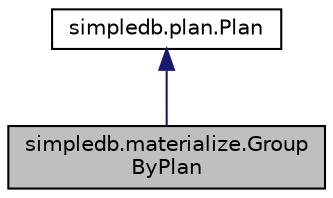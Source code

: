 digraph "simpledb.materialize.GroupByPlan"
{
  edge [fontname="Helvetica",fontsize="10",labelfontname="Helvetica",labelfontsize="10"];
  node [fontname="Helvetica",fontsize="10",shape=record];
  Node0 [label="simpledb.materialize.Group\lByPlan",height=0.2,width=0.4,color="black", fillcolor="grey75", style="filled", fontcolor="black"];
  Node1 -> Node0 [dir="back",color="midnightblue",fontsize="10",style="solid",fontname="Helvetica"];
  Node1 [label="simpledb.plan.Plan",height=0.2,width=0.4,color="black", fillcolor="white", style="filled",URL="$interfacesimpledb_1_1plan_1_1Plan.html"];
}
